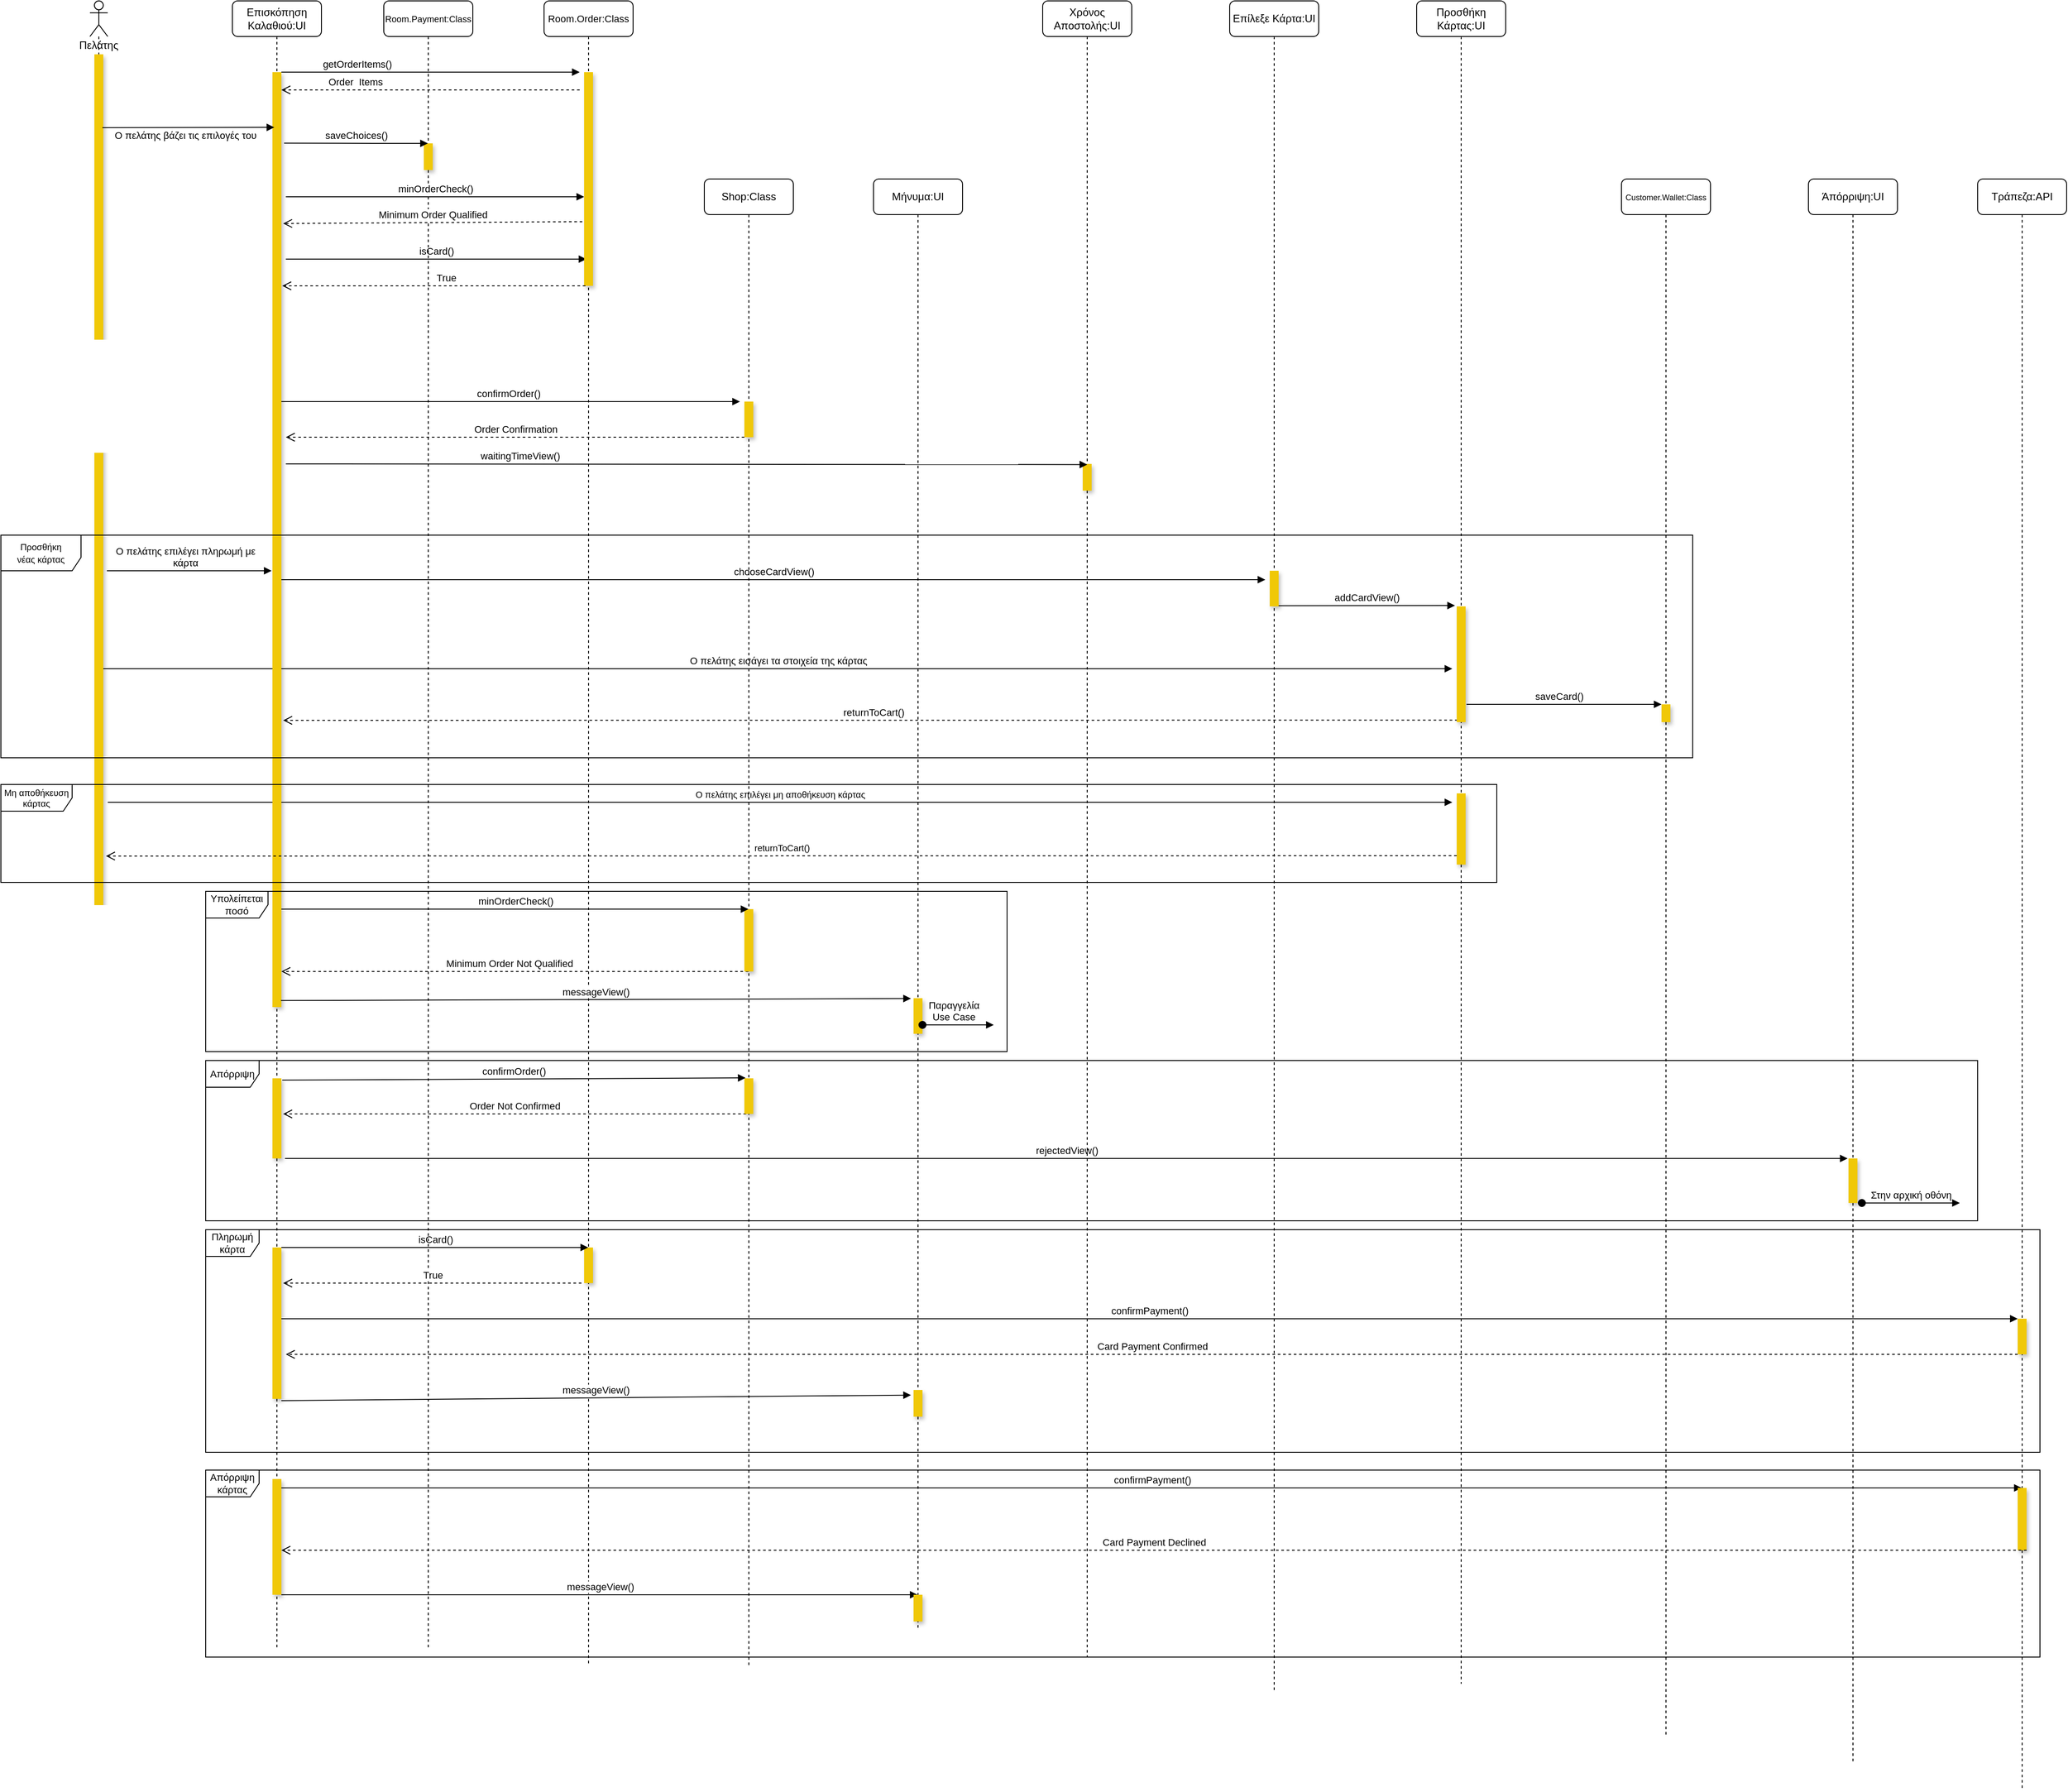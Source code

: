<mxfile version="18.0.6" type="device"><diagram id="Lb5nTVz7wYskaeI_29ig" name="Page-1"><mxGraphModel dx="3122" dy="525" grid="1" gridSize="10" guides="1" tooltips="1" connect="1" arrows="1" fold="1" page="1" pageScale="1" pageWidth="2336" pageHeight="1654" math="0" shadow="0"><root><mxCell id="0"/><mxCell id="1" parent="0"/><mxCell id="ql-S9rMkAppgU4vuFz_e-78" value="Απόρριψη κάρτας" style="shape=umlFrame;whiteSpace=wrap;html=1;shadow=0;fontSize=11;fillColor=#FFFFFF;" parent="1" vertex="1"><mxGeometry x="170" y="1690" width="2060" height="210" as="geometry"/></mxCell><mxCell id="ql-S9rMkAppgU4vuFz_e-70" value="Πληρωμή κάρτα" style="shape=umlFrame;whiteSpace=wrap;html=1;shadow=0;fontSize=11;fillColor=#FFFFFF;" parent="1" vertex="1"><mxGeometry x="170" y="1420" width="2060" height="250" as="geometry"/></mxCell><mxCell id="ql-S9rMkAppgU4vuFz_e-58" value="Απόρριψη" style="shape=umlFrame;whiteSpace=wrap;html=1;shadow=0;fontSize=11;fillColor=#FFFFFF;" parent="1" vertex="1"><mxGeometry x="170" y="1230" width="1990" height="180" as="geometry"/></mxCell><mxCell id="ql-S9rMkAppgU4vuFz_e-65" value="confirmPayment()" style="html=1;verticalAlign=bottom;endArrow=block;rounded=0;fontSize=11;" parent="1" edge="1"><mxGeometry width="80" relative="1" as="geometry"><mxPoint x="255" y="1520" as="sourcePoint"/><mxPoint x="2205" y="1520" as="targetPoint"/></mxGeometry></mxCell><mxCell id="ql-S9rMkAppgU4vuFz_e-53" value="Order Not Confirmed" style="html=1;verticalAlign=bottom;endArrow=open;dashed=1;endSize=8;rounded=0;fontSize=11;" parent="1" edge="1"><mxGeometry relative="1" as="geometry"><mxPoint x="777" y="1290" as="sourcePoint"/><mxPoint x="257" y="1290" as="targetPoint"/></mxGeometry></mxCell><mxCell id="ql-S9rMkAppgU4vuFz_e-38" value="Ο πελάτης επιλέγει μη αποθήκευση κάρτας" style="html=1;verticalAlign=bottom;endArrow=block;rounded=0;fontSize=10;" parent="1" edge="1"><mxGeometry width="80" relative="1" as="geometry"><mxPoint x="60" y="940" as="sourcePoint"/><mxPoint x="1570" y="940" as="targetPoint"/></mxGeometry></mxCell><mxCell id="ql-S9rMkAppgU4vuFz_e-18" value="confirmOrder()" style="html=1;verticalAlign=bottom;endArrow=block;rounded=0;fontSize=11;" parent="1" source="6wNQW5iusN1nNOqmYk2Z-2" edge="1"><mxGeometry width="80" relative="1" as="geometry"><mxPoint x="255" y="510" as="sourcePoint"/><mxPoint x="770" y="490" as="targetPoint"/></mxGeometry></mxCell><mxCell id="ql-S9rMkAppgU4vuFz_e-28" value="saveCard()" style="html=1;verticalAlign=bottom;endArrow=block;rounded=0;fontSize=11;entryX=0;entryY=0;entryDx=0;entryDy=0;entryPerimeter=0;exitX=1.1;exitY=0.846;exitDx=0;exitDy=0;exitPerimeter=0;" parent="1" source="ql-S9rMkAppgU4vuFz_e-25" target="ql-S9rMkAppgU4vuFz_e-27" edge="1"><mxGeometry x="-0.045" width="80" relative="1" as="geometry"><mxPoint x="1600" y="849" as="sourcePoint"/><mxPoint x="1800" y="827" as="targetPoint"/><Array as="points"/><mxPoint as="offset"/></mxGeometry></mxCell><mxCell id="ql-S9rMkAppgU4vuFz_e-29" value="Ο πελάτης εισάγει τα στοιχεία της κάρτας" style="html=1;verticalAlign=bottom;endArrow=block;rounded=0;fontSize=11;startArrow=none;" parent="1" source="6wNQW5iusN1nNOqmYk2Z-13" edge="1"><mxGeometry width="80" relative="1" as="geometry"><mxPoint x="50" y="790" as="sourcePoint"/><mxPoint x="1570" y="790" as="targetPoint"/></mxGeometry></mxCell><mxCell id="ql-S9rMkAppgU4vuFz_e-17" value="isCard()" style="html=1;verticalAlign=bottom;endArrow=block;rounded=0;fontSize=11;" parent="1" edge="1"><mxGeometry width="80" relative="1" as="geometry"><mxPoint x="260" y="330" as="sourcePoint"/><mxPoint x="597.5" y="330" as="targetPoint"/></mxGeometry></mxCell><mxCell id="6wNQW5iusN1nNOqmYk2Z-9" value="&lt;font style=&quot;font-size: 11px;&quot;&gt;Room.Order:Class&lt;/font&gt;" style="shape=umlLifeline;perimeter=lifelinePerimeter;whiteSpace=wrap;html=1;container=1;collapsible=0;recursiveResize=0;outlineConnect=0;rounded=1;fontSize=9;" parent="1" vertex="1"><mxGeometry x="550" y="40" width="100" height="1870" as="geometry"/></mxCell><mxCell id="ql-S9rMkAppgU4vuFz_e-4" value="" style="html=1;points=[];perimeter=orthogonalPerimeter;strokeColor=none;fillColor=#F0C808;shadow=1;" parent="6wNQW5iusN1nNOqmYk2Z-9" vertex="1"><mxGeometry x="45" y="80" width="10" height="240" as="geometry"/></mxCell><mxCell id="ql-S9rMkAppgU4vuFz_e-60" value="" style="html=1;points=[];perimeter=orthogonalPerimeter;strokeColor=none;fillColor=#F0C808;shadow=1;" parent="6wNQW5iusN1nNOqmYk2Z-9" vertex="1"><mxGeometry x="45" y="1400" width="10" height="40" as="geometry"/></mxCell><mxCell id="6wNQW5iusN1nNOqmYk2Z-1" value="Πελάτης" style="shape=umlLifeline;participant=umlActor;perimeter=lifelinePerimeter;whiteSpace=wrap;html=1;container=1;collapsible=0;recursiveResize=0;verticalAlign=top;spacingTop=36;outlineConnect=0;" parent="1" vertex="1"><mxGeometry x="40" y="40" width="20" height="1850" as="geometry"/></mxCell><mxCell id="6wNQW5iusN1nNOqmYk2Z-13" value="" style="html=1;points=[];perimeter=orthogonalPerimeter;rounded=0;fontSize=12;fillColor=#F0C808;strokeColor=none;shadow=1;" parent="6wNQW5iusN1nNOqmYk2Z-1" vertex="1"><mxGeometry x="5" y="60" width="10" height="1790" as="geometry"/></mxCell><mxCell id="6wNQW5iusN1nNOqmYk2Z-2" value="Επισκόπηση Καλαθιού:UI" style="shape=umlLifeline;perimeter=lifelinePerimeter;whiteSpace=wrap;html=1;container=1;collapsible=0;recursiveResize=0;outlineConnect=0;rounded=1;" parent="1" vertex="1"><mxGeometry x="200" y="40" width="100" height="1850" as="geometry"/></mxCell><mxCell id="6wNQW5iusN1nNOqmYk2Z-14" value="" style="html=1;points=[];perimeter=orthogonalPerimeter;rounded=0;shadow=1;fontSize=12;fillColor=#F0C808;strokeColor=none;" parent="6wNQW5iusN1nNOqmYk2Z-2" vertex="1"><mxGeometry x="45" y="80" width="10" height="1050" as="geometry"/></mxCell><mxCell id="ql-S9rMkAppgU4vuFz_e-24" value="chooseCardView()" style="html=1;verticalAlign=bottom;endArrow=block;rounded=0;fontSize=11;" parent="6wNQW5iusN1nNOqmYk2Z-2" edge="1"><mxGeometry width="80" relative="1" as="geometry"><mxPoint x="55" y="650" as="sourcePoint"/><mxPoint x="1160" y="650" as="targetPoint"/></mxGeometry></mxCell><mxCell id="ql-S9rMkAppgU4vuFz_e-45" value="&lt;font style=&quot;font-size: 11px;&quot;&gt;Minimum Order Not Qualified&lt;/font&gt;" style="html=1;verticalAlign=bottom;endArrow=open;dashed=1;endSize=8;rounded=0;fontSize=5;" parent="6wNQW5iusN1nNOqmYk2Z-2" edge="1"><mxGeometry x="0.028" relative="1" as="geometry"><mxPoint x="579.5" y="1090" as="sourcePoint"/><mxPoint x="55" y="1090" as="targetPoint"/><mxPoint x="1" as="offset"/></mxGeometry></mxCell><mxCell id="ql-S9rMkAppgU4vuFz_e-47" value="&lt;span style=&quot;font-size: 11px;&quot;&gt;messageView()&lt;/span&gt;" style="html=1;verticalAlign=bottom;endArrow=block;rounded=0;fontSize=10;entryX=-0.3;entryY=0.41;entryDx=0;entryDy=0;entryPerimeter=0;exitX=0.95;exitY=0.993;exitDx=0;exitDy=0;exitPerimeter=0;" parent="6wNQW5iusN1nNOqmYk2Z-2" source="6wNQW5iusN1nNOqmYk2Z-14" edge="1"><mxGeometry width="80" relative="1" as="geometry"><mxPoint x="55" y="1114" as="sourcePoint"/><mxPoint x="762" y="1120.4" as="targetPoint"/></mxGeometry></mxCell><mxCell id="ql-S9rMkAppgU4vuFz_e-49" value="" style="html=1;points=[];perimeter=orthogonalPerimeter;strokeColor=none;fillColor=#F0C808;shadow=1;" parent="6wNQW5iusN1nNOqmYk2Z-2" vertex="1"><mxGeometry x="45" y="1210" width="10" height="90" as="geometry"/></mxCell><mxCell id="ql-S9rMkAppgU4vuFz_e-52" value="confirmOrder()" style="html=1;verticalAlign=bottom;endArrow=block;rounded=0;fontSize=11;entryX=0.033;entryY=0.15;entryDx=0;entryDy=0;entryPerimeter=0;" parent="6wNQW5iusN1nNOqmYk2Z-2" edge="1"><mxGeometry width="80" relative="1" as="geometry"><mxPoint x="56" y="1212" as="sourcePoint"/><mxPoint x="576.33" y="1209.5" as="targetPoint"/></mxGeometry></mxCell><mxCell id="ql-S9rMkAppgU4vuFz_e-57" value="rejectedView()" style="html=1;verticalAlign=bottom;endArrow=block;rounded=0;fontSize=11;" parent="6wNQW5iusN1nNOqmYk2Z-2" edge="1"><mxGeometry width="80" relative="1" as="geometry"><mxPoint x="59" y="1300" as="sourcePoint"/><mxPoint x="1814" y="1300" as="targetPoint"/></mxGeometry></mxCell><mxCell id="ql-S9rMkAppgU4vuFz_e-59" value="" style="html=1;points=[];perimeter=orthogonalPerimeter;strokeColor=none;fillColor=#F0C808;shadow=1;" parent="6wNQW5iusN1nNOqmYk2Z-2" vertex="1"><mxGeometry x="45" y="1400" width="10" height="170" as="geometry"/></mxCell><mxCell id="ql-S9rMkAppgU4vuFz_e-62" value="isCard()" style="html=1;verticalAlign=bottom;endArrow=block;rounded=0;fontSize=11;" parent="6wNQW5iusN1nNOqmYk2Z-2" target="6wNQW5iusN1nNOqmYk2Z-9" edge="1"><mxGeometry width="80" relative="1" as="geometry"><mxPoint x="55" y="1400" as="sourcePoint"/><mxPoint x="135" y="1400" as="targetPoint"/></mxGeometry></mxCell><mxCell id="ql-S9rMkAppgU4vuFz_e-69" value="messageView()" style="html=1;verticalAlign=bottom;endArrow=block;rounded=0;fontSize=11;entryX=-0.3;entryY=0.125;entryDx=0;entryDy=0;entryPerimeter=0;" parent="6wNQW5iusN1nNOqmYk2Z-2" edge="1"><mxGeometry width="80" relative="1" as="geometry"><mxPoint x="55" y="1572" as="sourcePoint"/><mxPoint x="762" y="1565.75" as="targetPoint"/></mxGeometry></mxCell><mxCell id="ql-S9rMkAppgU4vuFz_e-71" value="" style="html=1;points=[];perimeter=orthogonalPerimeter;shadow=1;fillColor=#F0C808;strokeColor=none;" parent="6wNQW5iusN1nNOqmYk2Z-2" vertex="1"><mxGeometry x="45" y="1660" width="10" height="130" as="geometry"/></mxCell><mxCell id="ql-S9rMkAppgU4vuFz_e-73" value="confirmPayment()" style="html=1;verticalAlign=bottom;endArrow=block;rounded=0;fontSize=11;" parent="6wNQW5iusN1nNOqmYk2Z-2" target="6wNQW5iusN1nNOqmYk2Z-12" edge="1"><mxGeometry width="80" relative="1" as="geometry"><mxPoint x="55" y="1670" as="sourcePoint"/><mxPoint x="135" y="1670" as="targetPoint"/></mxGeometry></mxCell><mxCell id="ql-S9rMkAppgU4vuFz_e-77" value="messageView()" style="html=1;verticalAlign=bottom;endArrow=block;rounded=0;fontSize=11;" parent="6wNQW5iusN1nNOqmYk2Z-2" target="6wNQW5iusN1nNOqmYk2Z-5" edge="1"><mxGeometry width="80" relative="1" as="geometry"><mxPoint x="55" y="1790" as="sourcePoint"/><mxPoint x="710" y="1790" as="targetPoint"/></mxGeometry></mxCell><mxCell id="6wNQW5iusN1nNOqmYk2Z-3" value="Επίλεξε Κάρτα:UI" style="shape=umlLifeline;perimeter=lifelinePerimeter;whiteSpace=wrap;html=1;container=1;collapsible=0;recursiveResize=0;outlineConnect=0;rounded=1;" parent="1" vertex="1"><mxGeometry x="1320" y="40" width="100" height="1900" as="geometry"/></mxCell><mxCell id="ql-S9rMkAppgU4vuFz_e-23" value="" style="html=1;points=[];perimeter=orthogonalPerimeter;shadow=1;fillColor=#F0C808;strokeColor=none;" parent="6wNQW5iusN1nNOqmYk2Z-3" vertex="1"><mxGeometry x="45" y="640" width="10" height="40" as="geometry"/></mxCell><mxCell id="ql-S9rMkAppgU4vuFz_e-26" value="addCardView()" style="html=1;verticalAlign=bottom;endArrow=block;rounded=0;fontSize=11;" parent="6wNQW5iusN1nNOqmYk2Z-3" edge="1"><mxGeometry width="80" relative="1" as="geometry"><mxPoint x="55" y="679.23" as="sourcePoint"/><mxPoint x="253" y="679" as="targetPoint"/></mxGeometry></mxCell><mxCell id="6wNQW5iusN1nNOqmYk2Z-4" value="Προσθήκη Κάρτας:UI" style="shape=umlLifeline;perimeter=lifelinePerimeter;whiteSpace=wrap;html=1;container=1;collapsible=0;recursiveResize=0;outlineConnect=0;rounded=1;" parent="1" vertex="1"><mxGeometry x="1530" y="40" width="100" height="1890" as="geometry"/></mxCell><mxCell id="ql-S9rMkAppgU4vuFz_e-39" value="returnToCart()" style="html=1;verticalAlign=bottom;endArrow=open;dashed=1;endSize=8;rounded=0;fontSize=10;entryX=1.3;entryY=0.503;entryDx=0;entryDy=0;entryPerimeter=0;" parent="6wNQW5iusN1nNOqmYk2Z-4" target="6wNQW5iusN1nNOqmYk2Z-13" edge="1"><mxGeometry relative="1" as="geometry"><mxPoint x="45" y="960" as="sourcePoint"/><mxPoint x="-1460" y="960" as="targetPoint"/></mxGeometry></mxCell><mxCell id="ql-S9rMkAppgU4vuFz_e-32" value="returnToCart()" style="html=1;verticalAlign=bottom;endArrow=open;dashed=1;endSize=8;rounded=0;fontSize=11;" parent="6wNQW5iusN1nNOqmYk2Z-4" edge="1"><mxGeometry relative="1" as="geometry"><mxPoint x="52" y="807.73" as="sourcePoint"/><mxPoint x="-1273" y="808" as="targetPoint"/></mxGeometry></mxCell><mxCell id="ql-S9rMkAppgU4vuFz_e-25" value="" style="html=1;points=[];perimeter=orthogonalPerimeter;shadow=1;fillColor=#F0C808;strokeColor=none;" parent="6wNQW5iusN1nNOqmYk2Z-4" vertex="1"><mxGeometry x="45" y="680" width="10" height="130" as="geometry"/></mxCell><mxCell id="ql-S9rMkAppgU4vuFz_e-37" value="" style="html=1;points=[];perimeter=orthogonalPerimeter;shadow=1;fillColor=#F0C808;strokeColor=none;" parent="6wNQW5iusN1nNOqmYk2Z-4" vertex="1"><mxGeometry x="45" y="890" width="10" height="80" as="geometry"/></mxCell><mxCell id="6wNQW5iusN1nNOqmYk2Z-5" value="Μήνυμα:UI" style="shape=umlLifeline;perimeter=lifelinePerimeter;whiteSpace=wrap;html=1;container=1;collapsible=0;recursiveResize=0;outlineConnect=0;rounded=1;" parent="1" vertex="1"><mxGeometry x="920" y="240" width="100" height="1630" as="geometry"/></mxCell><mxCell id="ql-S9rMkAppgU4vuFz_e-46" value="" style="html=1;points=[];perimeter=orthogonalPerimeter;shadow=1;fillColor=#F0C808;strokeColor=none;" parent="6wNQW5iusN1nNOqmYk2Z-5" vertex="1"><mxGeometry x="45" y="920" width="10" height="40" as="geometry"/></mxCell><mxCell id="ql-S9rMkAppgU4vuFz_e-13" value="Παραγγελία&lt;br&gt;Use Case" style="html=1;verticalAlign=bottom;startArrow=oval;startFill=1;endArrow=block;startSize=8;rounded=0;" parent="6wNQW5iusN1nNOqmYk2Z-5" edge="1"><mxGeometry x="-0.143" width="60" relative="1" as="geometry"><mxPoint x="55" y="950" as="sourcePoint"/><mxPoint x="135" y="950" as="targetPoint"/><Array as="points"><mxPoint x="85" y="950"/></Array><mxPoint as="offset"/></mxGeometry></mxCell><mxCell id="ql-S9rMkAppgU4vuFz_e-68" value="" style="html=1;points=[];perimeter=orthogonalPerimeter;strokeColor=none;fillColor=#F0C808;shadow=1;" parent="6wNQW5iusN1nNOqmYk2Z-5" vertex="1"><mxGeometry x="45" y="1360" width="10" height="30" as="geometry"/></mxCell><mxCell id="6wNQW5iusN1nNOqmYk2Z-6" value="Άπόρριψη:UI" style="shape=umlLifeline;perimeter=lifelinePerimeter;whiteSpace=wrap;html=1;container=1;collapsible=0;recursiveResize=0;outlineConnect=0;rounded=1;" parent="1" vertex="1"><mxGeometry x="1970" y="240" width="100" height="1780" as="geometry"/></mxCell><mxCell id="ql-S9rMkAppgU4vuFz_e-56" value="" style="html=1;points=[];perimeter=orthogonalPerimeter;strokeColor=none;fillColor=#F0C808;shadow=1;" parent="6wNQW5iusN1nNOqmYk2Z-6" vertex="1"><mxGeometry x="45" y="1100" width="10" height="50" as="geometry"/></mxCell><mxCell id="ql-S9rMkAppgU4vuFz_e-55" value="Στην αρχική οθόνη" style="html=1;verticalAlign=bottom;startArrow=oval;startFill=1;endArrow=block;startSize=8;rounded=0;fontSize=11;" parent="6wNQW5iusN1nNOqmYk2Z-6" edge="1"><mxGeometry width="60" relative="1" as="geometry"><mxPoint x="60" y="1150" as="sourcePoint"/><mxPoint x="170" y="1150" as="targetPoint"/></mxGeometry></mxCell><mxCell id="6wNQW5iusN1nNOqmYk2Z-7" value="Χρόνος Αποστολής:UI" style="shape=umlLifeline;perimeter=lifelinePerimeter;whiteSpace=wrap;html=1;container=1;collapsible=0;recursiveResize=0;outlineConnect=0;rounded=1;" parent="1" vertex="1"><mxGeometry x="1110" y="40" width="100" height="1860" as="geometry"/></mxCell><mxCell id="ql-S9rMkAppgU4vuFz_e-20" value="" style="html=1;points=[];perimeter=orthogonalPerimeter;shadow=1;fillColor=#F0C808;strokeColor=none;" parent="6wNQW5iusN1nNOqmYk2Z-7" vertex="1"><mxGeometry x="45" y="520" width="10" height="30" as="geometry"/></mxCell><mxCell id="6wNQW5iusN1nNOqmYk2Z-8" value="&lt;font style=&quot;font-size: 9px;&quot;&gt;Customer.Wallet:Class&lt;/font&gt;" style="shape=umlLifeline;perimeter=lifelinePerimeter;whiteSpace=wrap;html=1;container=1;collapsible=0;recursiveResize=0;outlineConnect=0;rounded=1;" parent="1" vertex="1"><mxGeometry x="1760" y="240" width="100" height="1750" as="geometry"/></mxCell><mxCell id="ql-S9rMkAppgU4vuFz_e-27" value="" style="html=1;points=[];perimeter=orthogonalPerimeter;shadow=1;fillColor=#F0C808;strokeColor=none;" parent="6wNQW5iusN1nNOqmYk2Z-8" vertex="1"><mxGeometry x="45" y="590" width="10" height="20" as="geometry"/></mxCell><mxCell id="6wNQW5iusN1nNOqmYk2Z-10" value="&lt;font style=&quot;font-size: 10px;&quot;&gt;Room.Payment:Class&lt;/font&gt;" style="shape=umlLifeline;perimeter=lifelinePerimeter;whiteSpace=wrap;html=1;container=1;collapsible=0;recursiveResize=0;outlineConnect=0;rounded=1;fontSize=11;" parent="1" vertex="1"><mxGeometry x="370" y="40" width="100" height="1850" as="geometry"/></mxCell><mxCell id="ql-S9rMkAppgU4vuFz_e-2" value="" style="html=1;points=[];perimeter=orthogonalPerimeter;strokeColor=none;fillColor=#F0C808;shadow=1;" parent="6wNQW5iusN1nNOqmYk2Z-10" vertex="1"><mxGeometry x="45" y="160" width="10" height="30" as="geometry"/></mxCell><mxCell id="ql-S9rMkAppgU4vuFz_e-7" value="minOrderCheck()" style="html=1;verticalAlign=bottom;endArrow=block;rounded=0;" parent="6wNQW5iusN1nNOqmYk2Z-10" edge="1"><mxGeometry width="80" relative="1" as="geometry"><mxPoint x="-110" y="220" as="sourcePoint"/><mxPoint x="225" y="220" as="targetPoint"/></mxGeometry></mxCell><mxCell id="6wNQW5iusN1nNOqmYk2Z-11" value="&lt;font style=&quot;font-size: 12px;&quot;&gt;Shop:Class&lt;/font&gt;" style="shape=umlLifeline;perimeter=lifelinePerimeter;whiteSpace=wrap;html=1;container=1;collapsible=0;recursiveResize=0;outlineConnect=0;rounded=1;fontSize=10;" parent="1" vertex="1"><mxGeometry x="730" y="240" width="100" height="1670" as="geometry"/></mxCell><mxCell id="ql-S9rMkAppgU4vuFz_e-8" value="" style="html=1;points=[];perimeter=orthogonalPerimeter;shadow=1;fillColor=#F0C808;strokeColor=none;" parent="6wNQW5iusN1nNOqmYk2Z-11" vertex="1"><mxGeometry x="45" y="250" width="10" height="40" as="geometry"/></mxCell><mxCell id="ql-S9rMkAppgU4vuFz_e-19" value="Order Confirmation" style="html=1;verticalAlign=bottom;endArrow=open;dashed=1;endSize=8;rounded=0;fontSize=11;" parent="6wNQW5iusN1nNOqmYk2Z-11" edge="1"><mxGeometry relative="1" as="geometry"><mxPoint x="45" y="290" as="sourcePoint"/><mxPoint x="-470" y="290" as="targetPoint"/></mxGeometry></mxCell><mxCell id="ql-S9rMkAppgU4vuFz_e-43" value="" style="html=1;points=[];perimeter=orthogonalPerimeter;strokeColor=none;fillColor=#F0C808;shadow=1;" parent="6wNQW5iusN1nNOqmYk2Z-11" vertex="1"><mxGeometry x="45" y="820" width="10" height="70" as="geometry"/></mxCell><mxCell id="ql-S9rMkAppgU4vuFz_e-50" value="" style="html=1;points=[];perimeter=orthogonalPerimeter;strokeColor=none;fillColor=#F0C808;shadow=1;" parent="6wNQW5iusN1nNOqmYk2Z-11" vertex="1"><mxGeometry x="45" y="1010" width="10" height="40" as="geometry"/></mxCell><mxCell id="6wNQW5iusN1nNOqmYk2Z-12" value="Τράπεζα:API" style="shape=umlLifeline;perimeter=lifelinePerimeter;whiteSpace=wrap;html=1;container=1;collapsible=0;recursiveResize=0;outlineConnect=0;rounded=1;fontSize=12;" parent="1" vertex="1"><mxGeometry x="2160" y="240" width="100" height="1810" as="geometry"/></mxCell><mxCell id="ql-S9rMkAppgU4vuFz_e-66" value="" style="html=1;points=[];perimeter=orthogonalPerimeter;strokeColor=none;fillColor=#F0C808;shadow=1;" parent="6wNQW5iusN1nNOqmYk2Z-12" vertex="1"><mxGeometry x="45" y="1280" width="10" height="40" as="geometry"/></mxCell><mxCell id="ql-S9rMkAppgU4vuFz_e-67" value="Card Payment Confirmed" style="html=1;verticalAlign=bottom;endArrow=open;dashed=1;endSize=8;rounded=0;fontSize=11;" parent="6wNQW5iusN1nNOqmYk2Z-12" edge="1"><mxGeometry relative="1" as="geometry"><mxPoint x="45" y="1320" as="sourcePoint"/><mxPoint x="-1900" y="1320" as="targetPoint"/></mxGeometry></mxCell><mxCell id="ql-S9rMkAppgU4vuFz_e-75" value="" style="html=1;points=[];perimeter=orthogonalPerimeter;shadow=1;fillColor=#F0C808;strokeColor=none;" parent="6wNQW5iusN1nNOqmYk2Z-12" vertex="1"><mxGeometry x="45" y="1470" width="10" height="70" as="geometry"/></mxCell><mxCell id="ql-S9rMkAppgU4vuFz_e-76" value="Card Payment Declined" style="html=1;verticalAlign=bottom;endArrow=open;dashed=1;endSize=8;rounded=0;fontSize=11;" parent="6wNQW5iusN1nNOqmYk2Z-12" target="ql-S9rMkAppgU4vuFz_e-71" edge="1"><mxGeometry relative="1" as="geometry"><mxPoint x="55" y="1540" as="sourcePoint"/><mxPoint x="-25" y="1540" as="targetPoint"/></mxGeometry></mxCell><mxCell id="ql-S9rMkAppgU4vuFz_e-1" value="Ο πελάτης βάζει τις επιλογές του" style="html=1;verticalAlign=bottom;endArrow=block;rounded=0;exitX=1.2;exitY=0.046;exitDx=0;exitDy=0;exitPerimeter=0;" parent="1" edge="1"><mxGeometry x="-0.034" y="-18" width="80" relative="1" as="geometry"><mxPoint x="54" y="182.34" as="sourcePoint"/><mxPoint x="247" y="182" as="targetPoint"/><mxPoint as="offset"/></mxGeometry></mxCell><mxCell id="ql-S9rMkAppgU4vuFz_e-21" value="waitingTimeView()" style="html=1;verticalAlign=bottom;endArrow=block;rounded=0;fontSize=11;entryX=0.5;entryY=0.025;entryDx=0;entryDy=0;entryPerimeter=0;" parent="1" target="ql-S9rMkAppgU4vuFz_e-20" edge="1"><mxGeometry x="-0.416" width="80" relative="1" as="geometry"><mxPoint x="260" y="560" as="sourcePoint"/><mxPoint x="1150" y="570" as="targetPoint"/><mxPoint as="offset"/></mxGeometry></mxCell><mxCell id="ql-S9rMkAppgU4vuFz_e-22" value="Ο πελάτης επιλέγει πληρωμή με&lt;br&gt;κάρτα" style="html=1;verticalAlign=bottom;endArrow=block;rounded=0;fontSize=11;" parent="1" edge="1"><mxGeometry x="-0.053" width="80" relative="1" as="geometry"><mxPoint x="59" y="680" as="sourcePoint"/><mxPoint x="244" y="680" as="targetPoint"/><mxPoint as="offset"/></mxGeometry></mxCell><mxCell id="ql-S9rMkAppgU4vuFz_e-42" value="minOrderCheck()" style="html=1;verticalAlign=bottom;endArrow=block;rounded=0;" parent="1" target="6wNQW5iusN1nNOqmYk2Z-11" edge="1"><mxGeometry width="80" relative="1" as="geometry"><mxPoint x="255" y="1060" as="sourcePoint"/><mxPoint x="590" y="1060" as="targetPoint"/></mxGeometry></mxCell><mxCell id="ql-S9rMkAppgU4vuFz_e-63" value="True" style="html=1;verticalAlign=bottom;endArrow=open;dashed=1;endSize=8;rounded=0;fontSize=11;" parent="1" edge="1"><mxGeometry x="-0.081" relative="1" as="geometry"><mxPoint x="596.5" y="360" as="sourcePoint"/><mxPoint x="256" y="360" as="targetPoint"/><mxPoint as="offset"/></mxGeometry></mxCell><mxCell id="ql-S9rMkAppgU4vuFz_e-64" value="True" style="html=1;verticalAlign=bottom;endArrow=open;dashed=1;endSize=8;rounded=0;fontSize=11;" parent="1" edge="1"><mxGeometry relative="1" as="geometry"><mxPoint x="592" y="1480" as="sourcePoint"/><mxPoint x="257" y="1480" as="targetPoint"/></mxGeometry></mxCell><mxCell id="ql-S9rMkAppgU4vuFz_e-72" value="" style="html=1;points=[];perimeter=orthogonalPerimeter;shadow=1;fillColor=#F0C808;strokeColor=none;" parent="1" vertex="1"><mxGeometry x="965" y="1830" width="10" height="30" as="geometry"/></mxCell><mxCell id="ql-S9rMkAppgU4vuFz_e-5" value="getOrderItems()" style="html=1;verticalAlign=bottom;endArrow=block;rounded=0;" parent="1" edge="1"><mxGeometry x="-0.496" width="80" relative="1" as="geometry"><mxPoint x="255" y="120" as="sourcePoint"/><mxPoint x="590" y="120" as="targetPoint"/><mxPoint as="offset"/></mxGeometry></mxCell><mxCell id="ql-S9rMkAppgU4vuFz_e-6" value="Order&amp;nbsp; Items" style="html=1;verticalAlign=bottom;endArrow=open;dashed=1;endSize=8;rounded=0;" parent="1" edge="1"><mxGeometry x="0.506" relative="1" as="geometry"><mxPoint x="590" y="140" as="sourcePoint"/><mxPoint x="255" y="140" as="targetPoint"/><mxPoint as="offset"/></mxGeometry></mxCell><mxCell id="ql-S9rMkAppgU4vuFz_e-3" value="saveChoices()" style="html=1;verticalAlign=bottom;endArrow=block;rounded=0;exitX=1.3;exitY=0.076;exitDx=0;exitDy=0;exitPerimeter=0;" parent="1" source="6wNQW5iusN1nNOqmYk2Z-14" target="6wNQW5iusN1nNOqmYk2Z-10" edge="1"><mxGeometry width="80" relative="1" as="geometry"><mxPoint x="255" y="210" as="sourcePoint"/><mxPoint x="335" y="210" as="targetPoint"/><Array as="points"><mxPoint x="360" y="200"/></Array></mxGeometry></mxCell><mxCell id="ql-S9rMkAppgU4vuFz_e-15" value="&lt;font style=&quot;font-size: 11px;&quot;&gt;Minimum Order Qualified&lt;/font&gt;" style="html=1;verticalAlign=bottom;endArrow=open;dashed=1;endSize=8;rounded=0;fontSize=5;exitX=-0.2;exitY=0.622;exitDx=0;exitDy=0;exitPerimeter=0;" parent="1" edge="1"><mxGeometry relative="1" as="geometry"><mxPoint x="593" y="287.94" as="sourcePoint"/><mxPoint x="257" y="290" as="targetPoint"/><Array as="points"/></mxGeometry></mxCell><mxCell id="ql-S9rMkAppgU4vuFz_e-40" value="Μη αποθήκευση κάρτας" style="shape=umlFrame;whiteSpace=wrap;html=1;shadow=0;fontSize=10;fillColor=#FFFFFF;width=80;height=30;" parent="1" vertex="1"><mxGeometry x="-60" y="920" width="1680" height="110" as="geometry"/></mxCell><mxCell id="ql-S9rMkAppgU4vuFz_e-48" value="Υπολείπεται ποσό" style="shape=umlFrame;whiteSpace=wrap;html=1;shadow=0;fontSize=11;fillColor=#FFFFFF;width=70;height=30;" parent="1" vertex="1"><mxGeometry x="170" y="1040" width="900" height="180" as="geometry"/></mxCell><mxCell id="ql-S9rMkAppgU4vuFz_e-33" value="&lt;font style=&quot;font-size: 10px;&quot;&gt;Προσθήκη νέας&amp;nbsp;κάρτας&lt;/font&gt;" style="shape=umlFrame;whiteSpace=wrap;html=1;shadow=0;fontSize=11;fillColor=#FFFFFF;width=90;height=40;" parent="1" vertex="1"><mxGeometry x="-60" y="640" width="1900" height="250" as="geometry"/></mxCell></root></mxGraphModel></diagram></mxfile>